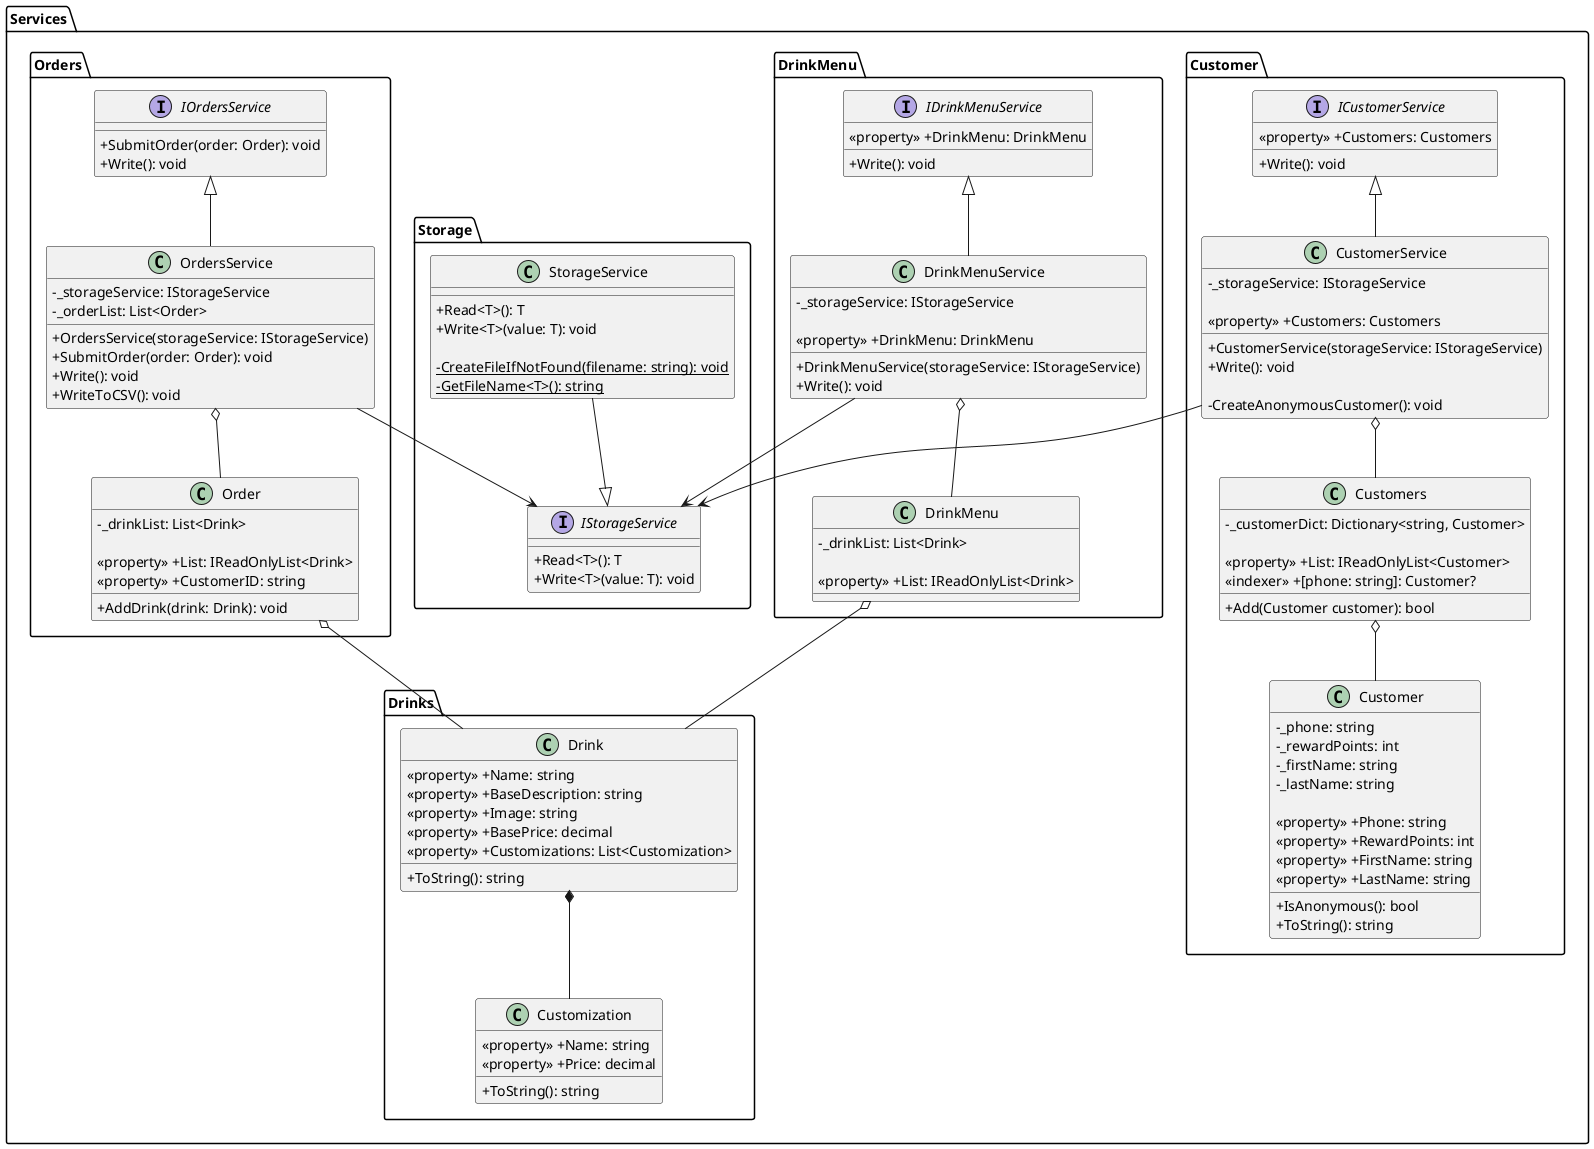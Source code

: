 @startuml


skinparam classAttributeIconSize 0 

package Services {
package Storage {

interface IStorageService {
  +Read<T>(): T
  +Write<T>(value: T): void
}

class StorageService {
  +Read<T>(): T
  +Write<T>(value: T): void
  
  {static} -CreateFileIfNotFound(filename: string): void
  {static} -GetFileName<T>(): string
}
StorageService --|> IStorageService

}

package Customer {

class Customer {
  -_phone: string
  -_rewardPoints: int
  -_firstName: string
  -_lastName: string
  
  <<property>> +Phone: string
  <<property>> +RewardPoints: int
  <<property>> +FirstName: string
  <<property>> +LastName: string
  
  +IsAnonymous(): bool
  +ToString(): string
}

class Customers {
  -_customerDict: Dictionary<string, Customer>
  
  <<property>> +List: IReadOnlyList<Customer>
  <<indexer>> +[phone: string]: Customer?
  
  +Add(Customer customer): bool
}
Customers o-- Customer

interface ICustomerService {
  <<property>> +Customers: Customers
  +Write(): void
}

class CustomerService {
  -_storageService: IStorageService
  
  <<property>> +Customers: Customers
  
  +CustomerService(storageService: IStorageService)
  +Write(): void
  
  -CreateAnonymousCustomer(): void
}
ICustomerService <|-- CustomerService
CustomerService o-- Customers
CustomerService --> IStorageService

}

package Drinks {

class Customization {
  <<property>> +Name: string
  <<property>> +Price: decimal
  
  +ToString(): string
}

class Drink {
  <<property>> +Name: string
  <<property>> +BaseDescription: string
  <<property>> +Image: string
  <<property>> +BasePrice: decimal
  <<property>> +Customizations: List<Customization>
  
  +ToString(): string
}
Drink *-- Customization

}

package DrinkMenu {

class DrinkMenu {
  -_drinkList: List<Drink>
  
  <<property>> +List: IReadOnlyList<Drink>
}
DrinkMenu o-- Drink

interface IDrinkMenuService {
  <<property>> +DrinkMenu: DrinkMenu
  
  +Write(): void
}

class DrinkMenuService {
  -_storageService: IStorageService
  
  <<property>> +DrinkMenu: DrinkMenu
  
  +DrinkMenuService(storageService: IStorageService)
  +Write(): void
}
IDrinkMenuService <|-- DrinkMenuService
DrinkMenuService o-- DrinkMenu
DrinkMenuService --> IStorageService

}

package Orders {

class Order {
  -_drinkList: List<Drink>

  <<property>> +List: IReadOnlyList<Drink>
  <<property>> +CustomerID: string
  
  +AddDrink(drink: Drink): void
}
Order o-- Drink

interface IOrdersService {
  +SubmitOrder(order: Order): void 
  +Write(): void
}

class OrdersService {
  -_storageService: IStorageService
  -_orderList: List<Order>
  
  +OrdersService(storageService: IStorageService)
  +SubmitOrder(order: Order): void
  +Write(): void
  +WriteToCSV(): void
}
IOrdersService <|-- OrdersService
OrdersService o-- Order
OrdersService --> IStorageService

}
}

@enduml